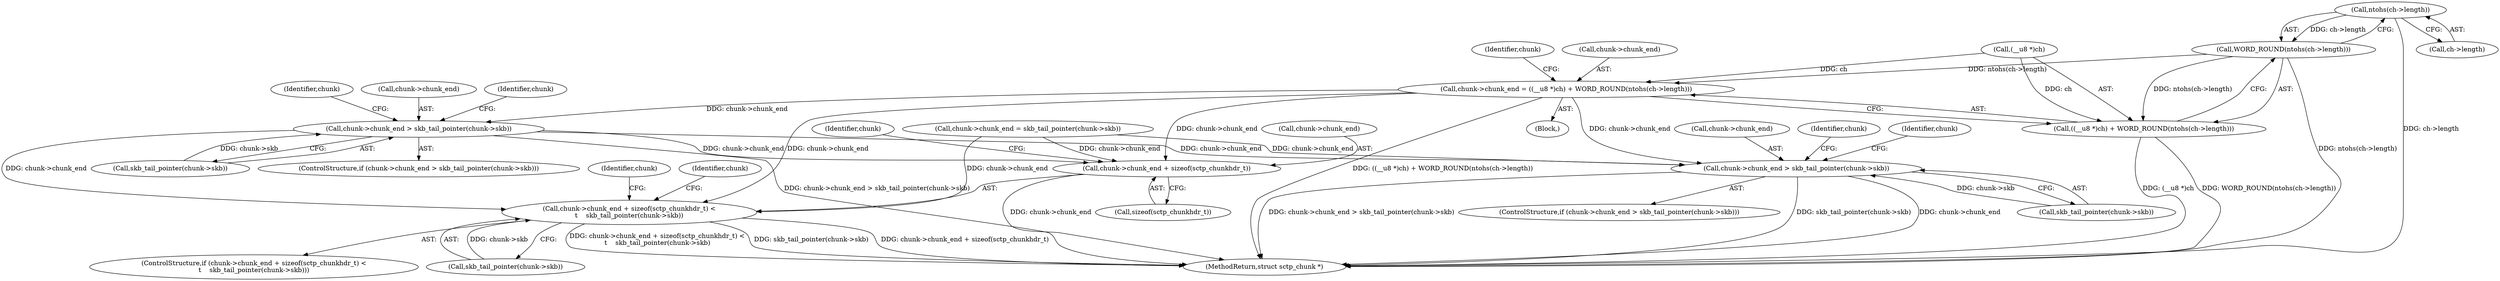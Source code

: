 digraph "0_linux_26b87c7881006311828bb0ab271a551a62dcceb4@pointer" {
"1000227" [label="(Call,ntohs(ch->length))"];
"1000226" [label="(Call,WORD_ROUND(ntohs(ch->length)))"];
"1000218" [label="(Call,chunk->chunk_end = ((__u8 *)ch) + WORD_ROUND(ntohs(ch->length)))"];
"1000239" [label="(Call,chunk->chunk_end > skb_tail_pointer(chunk->skb))"];
"1000269" [label="(Call,chunk->chunk_end + sizeof(sctp_chunkhdr_t) <\n\t    skb_tail_pointer(chunk->skb))"];
"1000270" [label="(Call,chunk->chunk_end + sizeof(sctp_chunkhdr_t))"];
"1000288" [label="(Call,chunk->chunk_end > skb_tail_pointer(chunk->skb))"];
"1000222" [label="(Call,((__u8 *)ch) + WORD_ROUND(ntohs(ch->length)))"];
"1000240" [label="(Call,chunk->chunk_end)"];
"1000268" [label="(ControlStructure,if (chunk->chunk_end + sizeof(sctp_chunkhdr_t) <\n\t    skb_tail_pointer(chunk->skb)))"];
"1000219" [label="(Call,chunk->chunk_end)"];
"1000274" [label="(Call,sizeof(sctp_chunkhdr_t))"];
"1000340" [label="(MethodReturn,struct sctp_chunk *)"];
"1000269" [label="(Call,chunk->chunk_end + sizeof(sctp_chunkhdr_t) <\n\t    skb_tail_pointer(chunk->skb))"];
"1000288" [label="(Call,chunk->chunk_end > skb_tail_pointer(chunk->skb))"];
"1000249" [label="(Identifier,chunk)"];
"1000243" [label="(Call,skb_tail_pointer(chunk->skb))"];
"1000115" [label="(Block,)"];
"1000257" [label="(Identifier,chunk)"];
"1000271" [label="(Call,chunk->chunk_end)"];
"1000247" [label="(Call,chunk->chunk_end = skb_tail_pointer(chunk->skb))"];
"1000292" [label="(Call,skb_tail_pointer(chunk->skb))"];
"1000283" [label="(Identifier,chunk)"];
"1000314" [label="(Identifier,chunk)"];
"1000299" [label="(Identifier,chunk)"];
"1000290" [label="(Identifier,chunk)"];
"1000239" [label="(Call,chunk->chunk_end > skb_tail_pointer(chunk->skb))"];
"1000270" [label="(Call,chunk->chunk_end + sizeof(sctp_chunkhdr_t))"];
"1000278" [label="(Identifier,chunk)"];
"1000289" [label="(Call,chunk->chunk_end)"];
"1000222" [label="(Call,((__u8 *)ch) + WORD_ROUND(ntohs(ch->length)))"];
"1000238" [label="(ControlStructure,if (chunk->chunk_end > skb_tail_pointer(chunk->skb)))"];
"1000227" [label="(Call,ntohs(ch->length))"];
"1000218" [label="(Call,chunk->chunk_end = ((__u8 *)ch) + WORD_ROUND(ntohs(ch->length)))"];
"1000287" [label="(ControlStructure,if (chunk->chunk_end > skb_tail_pointer(chunk->skb)))"];
"1000223" [label="(Call,(__u8 *)ch)"];
"1000235" [label="(Identifier,chunk)"];
"1000276" [label="(Call,skb_tail_pointer(chunk->skb))"];
"1000228" [label="(Call,ch->length)"];
"1000226" [label="(Call,WORD_ROUND(ntohs(ch->length)))"];
"1000227" -> "1000226"  [label="AST: "];
"1000227" -> "1000228"  [label="CFG: "];
"1000228" -> "1000227"  [label="AST: "];
"1000226" -> "1000227"  [label="CFG: "];
"1000227" -> "1000340"  [label="DDG: ch->length"];
"1000227" -> "1000226"  [label="DDG: ch->length"];
"1000226" -> "1000222"  [label="AST: "];
"1000222" -> "1000226"  [label="CFG: "];
"1000226" -> "1000340"  [label="DDG: ntohs(ch->length)"];
"1000226" -> "1000218"  [label="DDG: ntohs(ch->length)"];
"1000226" -> "1000222"  [label="DDG: ntohs(ch->length)"];
"1000218" -> "1000115"  [label="AST: "];
"1000218" -> "1000222"  [label="CFG: "];
"1000219" -> "1000218"  [label="AST: "];
"1000222" -> "1000218"  [label="AST: "];
"1000235" -> "1000218"  [label="CFG: "];
"1000218" -> "1000340"  [label="DDG: ((__u8 *)ch) + WORD_ROUND(ntohs(ch->length))"];
"1000223" -> "1000218"  [label="DDG: ch"];
"1000218" -> "1000239"  [label="DDG: chunk->chunk_end"];
"1000218" -> "1000269"  [label="DDG: chunk->chunk_end"];
"1000218" -> "1000270"  [label="DDG: chunk->chunk_end"];
"1000218" -> "1000288"  [label="DDG: chunk->chunk_end"];
"1000239" -> "1000238"  [label="AST: "];
"1000239" -> "1000243"  [label="CFG: "];
"1000240" -> "1000239"  [label="AST: "];
"1000243" -> "1000239"  [label="AST: "];
"1000249" -> "1000239"  [label="CFG: "];
"1000257" -> "1000239"  [label="CFG: "];
"1000239" -> "1000340"  [label="DDG: chunk->chunk_end > skb_tail_pointer(chunk->skb)"];
"1000243" -> "1000239"  [label="DDG: chunk->skb"];
"1000239" -> "1000269"  [label="DDG: chunk->chunk_end"];
"1000239" -> "1000270"  [label="DDG: chunk->chunk_end"];
"1000239" -> "1000288"  [label="DDG: chunk->chunk_end"];
"1000269" -> "1000268"  [label="AST: "];
"1000269" -> "1000276"  [label="CFG: "];
"1000270" -> "1000269"  [label="AST: "];
"1000276" -> "1000269"  [label="AST: "];
"1000283" -> "1000269"  [label="CFG: "];
"1000290" -> "1000269"  [label="CFG: "];
"1000269" -> "1000340"  [label="DDG: chunk->chunk_end + sizeof(sctp_chunkhdr_t)"];
"1000269" -> "1000340"  [label="DDG: chunk->chunk_end + sizeof(sctp_chunkhdr_t) <\n\t    skb_tail_pointer(chunk->skb)"];
"1000269" -> "1000340"  [label="DDG: skb_tail_pointer(chunk->skb)"];
"1000247" -> "1000269"  [label="DDG: chunk->chunk_end"];
"1000276" -> "1000269"  [label="DDG: chunk->skb"];
"1000270" -> "1000274"  [label="CFG: "];
"1000271" -> "1000270"  [label="AST: "];
"1000274" -> "1000270"  [label="AST: "];
"1000278" -> "1000270"  [label="CFG: "];
"1000270" -> "1000340"  [label="DDG: chunk->chunk_end"];
"1000247" -> "1000270"  [label="DDG: chunk->chunk_end"];
"1000288" -> "1000287"  [label="AST: "];
"1000288" -> "1000292"  [label="CFG: "];
"1000289" -> "1000288"  [label="AST: "];
"1000292" -> "1000288"  [label="AST: "];
"1000299" -> "1000288"  [label="CFG: "];
"1000314" -> "1000288"  [label="CFG: "];
"1000288" -> "1000340"  [label="DDG: skb_tail_pointer(chunk->skb)"];
"1000288" -> "1000340"  [label="DDG: chunk->chunk_end"];
"1000288" -> "1000340"  [label="DDG: chunk->chunk_end > skb_tail_pointer(chunk->skb)"];
"1000247" -> "1000288"  [label="DDG: chunk->chunk_end"];
"1000292" -> "1000288"  [label="DDG: chunk->skb"];
"1000223" -> "1000222"  [label="AST: "];
"1000222" -> "1000340"  [label="DDG: WORD_ROUND(ntohs(ch->length))"];
"1000222" -> "1000340"  [label="DDG: (__u8 *)ch"];
"1000223" -> "1000222"  [label="DDG: ch"];
}
